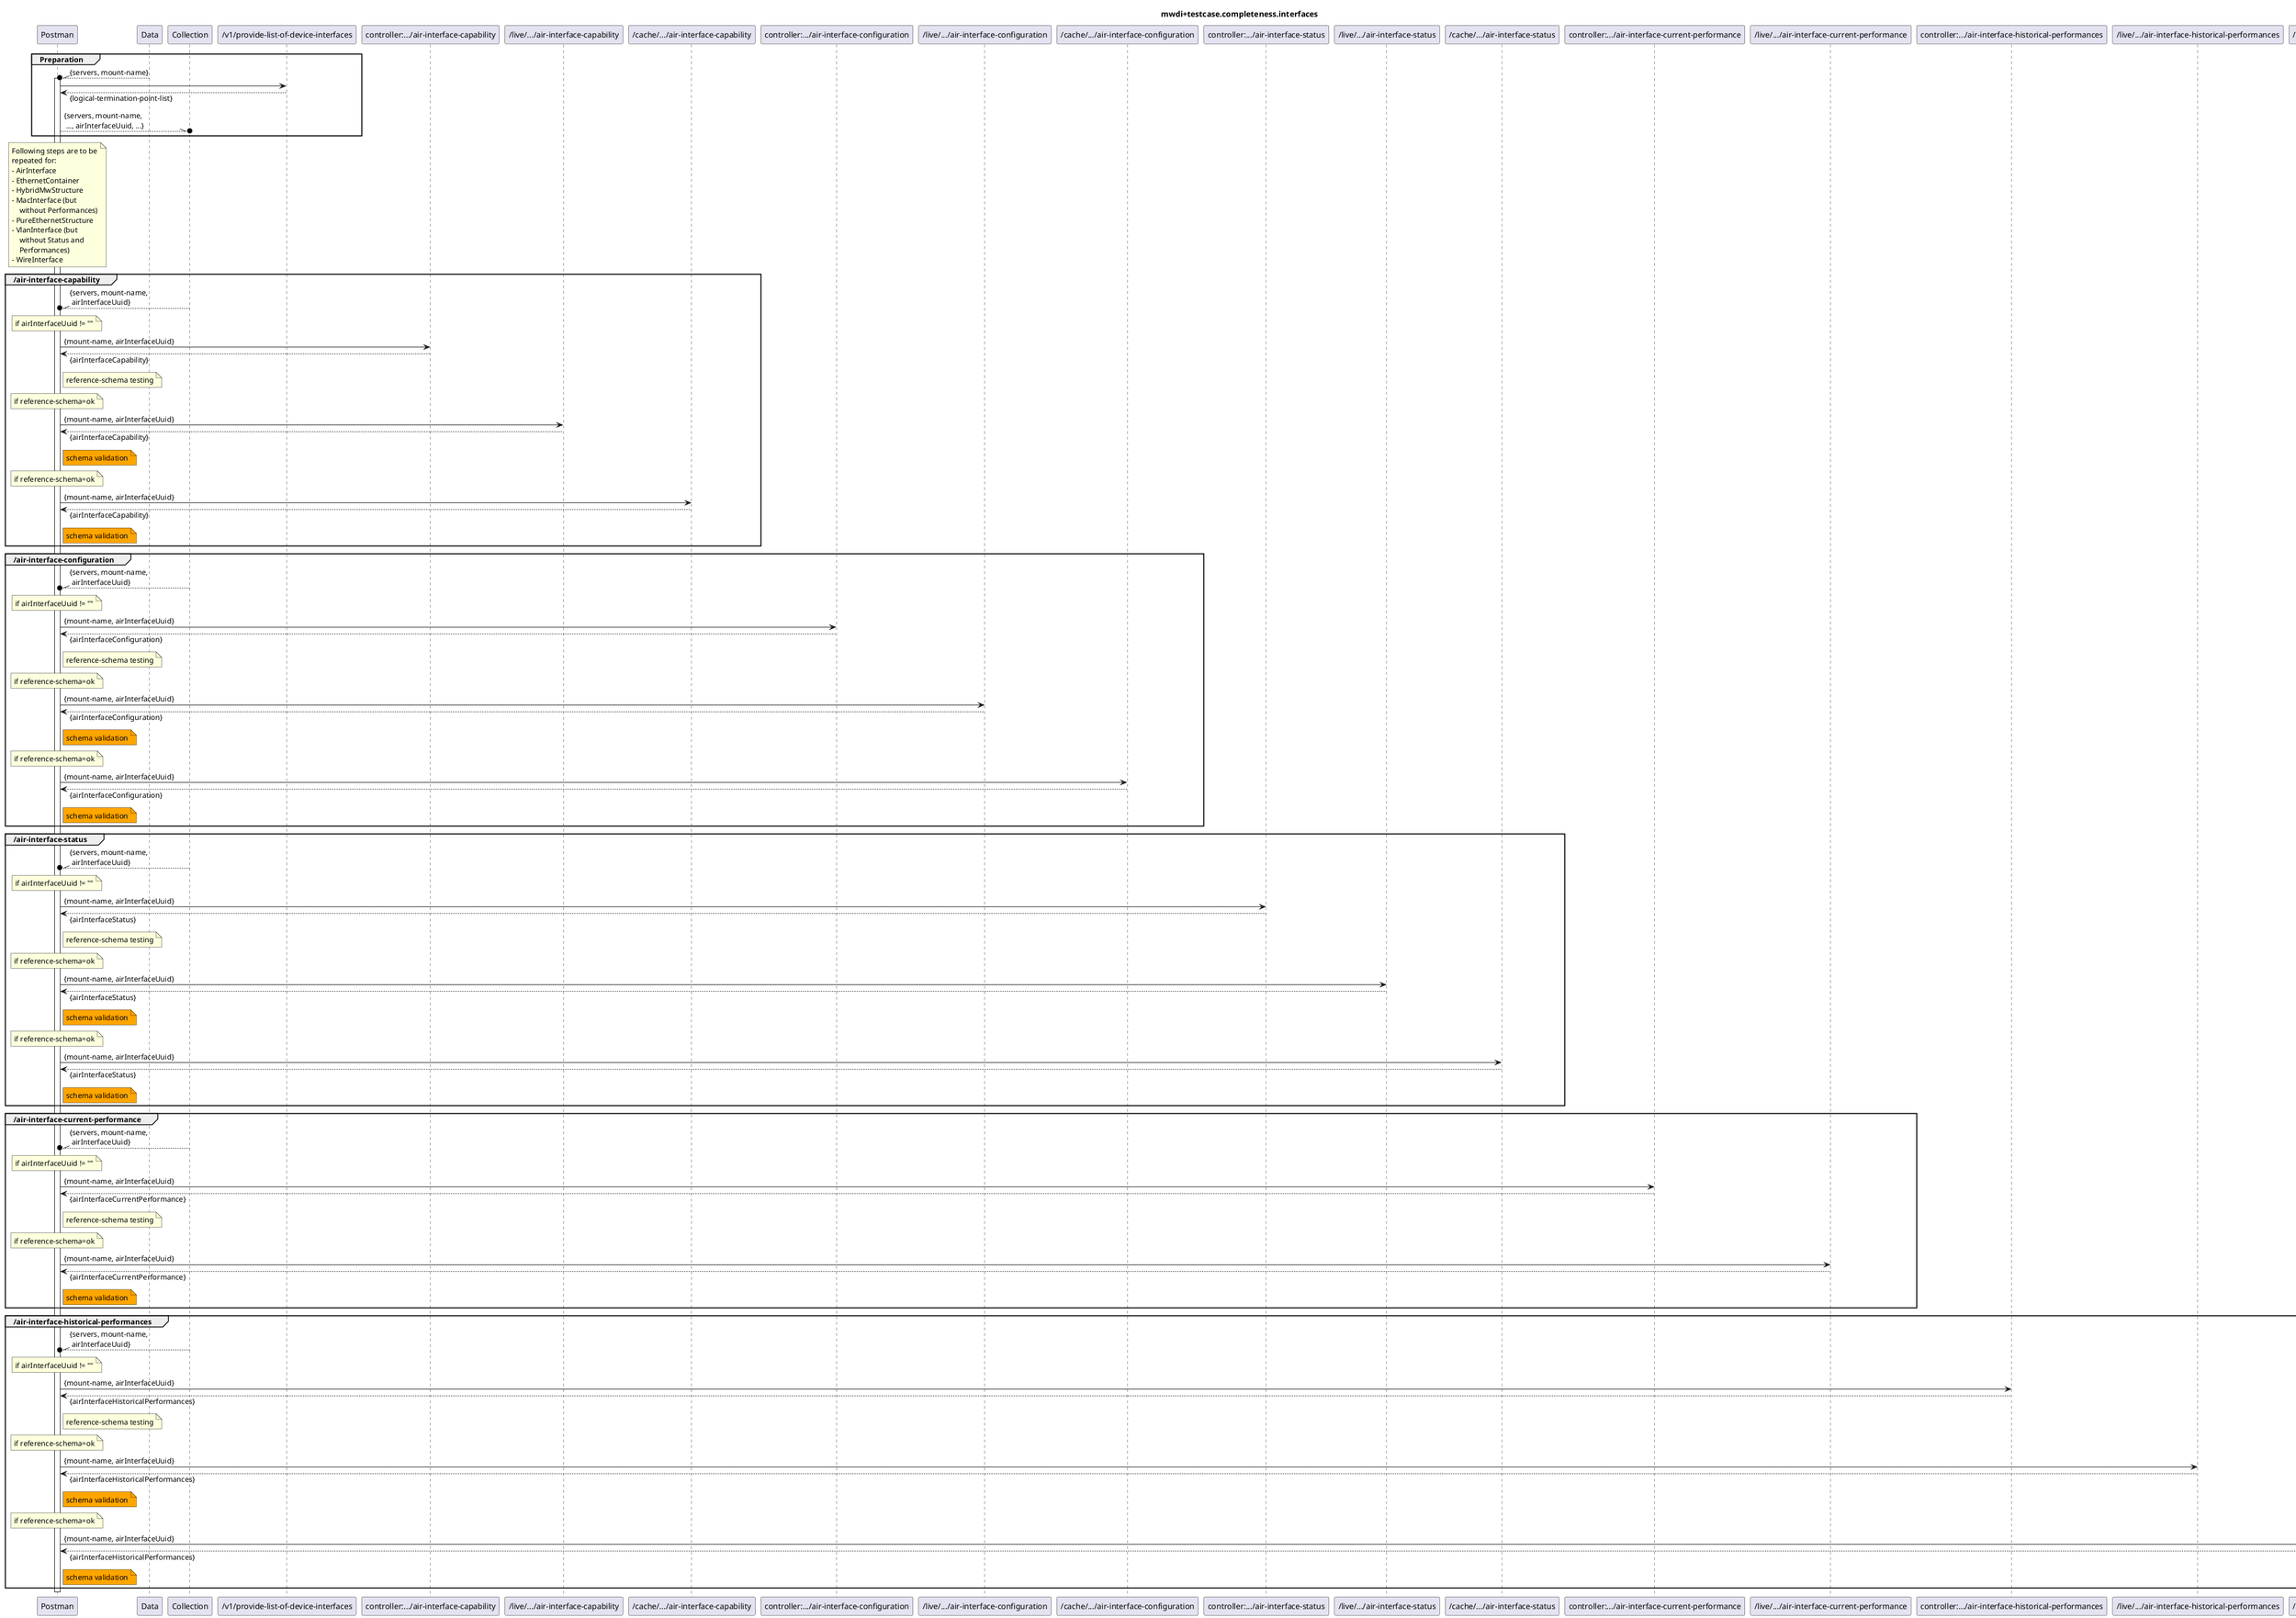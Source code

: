 @startuml mwdi+diagram.completeness.interfaces
skinparam responseMessageBelowArrow true

title
mwdi+testcase.completeness.interfaces
end title

participant "Postman" as Postman
participant "Data" as Data
participant "Collection" as Collection
participant "/v1/provide-list-of-device-interfaces" as PLODI

participant "controller:.../air-interface-capability" as coAICa
participant "/live/.../air-interface-capability" as lAICa
participant "/cache/.../air-interface-capability" as caAICa

participant "controller:.../air-interface-configuration" as coAICo
participant "/live/.../air-interface-configuration" as lAICo
participant "/cache/.../air-interface-configuration" as caAICo

participant "controller:.../air-interface-status" as coAIS
participant "/live/.../air-interface-status" as lAIS
participant "/cache/.../air-interface-status" as caAIS

participant "controller:.../air-interface-current-performance" as coAIcP
participant "/live/.../air-interface-current-performance" as lAIcP

participant "controller:.../air-interface-historical-performances" as coAIhP
participant "/live/.../air-interface-historical-performances" as lAIhP
participant "/cache/.../air-interface-historical-performances" as caAIhP

group Preparation
  Data --\\o Postman : {servers, mount-name}
  activate Postman
  Postman -> PLODI
  Postman <-- PLODI : {logical-termination-point-list}
  Postman --\\o Collection : {servers, mount-name,\n ..., airInterfaceUuid, ...}
end

note over Postman
  Following steps are to be
  repeated for:
  - AirInterface
  - EthernetContainer
  - HybridMwStructure
  - MacInterface (but
      without Performances)
  - PureEthernetStructure
  - VlanInterface (but
      without Status and
      Performances)
  - WireInterface
end note

group /air-interface-capability
  Collection --\\o Postman : {servers, mount-name,\n airInterfaceUuid}
  note over Postman
    if airInterfaceUuid != ""
  end note
  Postman -> coAICa : {mount-name, airInterfaceUuid}
  Postman <-- coAICa : {airInterfaceCapability}
  note right Postman
    reference-schema testing
  end note
  note over Postman
    if reference-schema=ok
  end note
  Postman -> lAICa : {mount-name, airInterfaceUuid}
  Postman <-- lAICa : {airInterfaceCapability}
  note right Postman #Orange
    schema validation
  end note
  note over Postman
    if reference-schema=ok
  end note
  Postman -> caAICa : {mount-name, airInterfaceUuid}
  Postman <-- caAICa : {airInterfaceCapability}
  note right Postman #Orange
    schema validation
  end note
end

group /air-interface-configuration
  Collection --\\o Postman : {servers, mount-name,\n airInterfaceUuid}
  note over Postman
    if airInterfaceUuid != ""
  end note
  Postman -> coAICo : {mount-name, airInterfaceUuid}
  Postman <-- coAICo : {airInterfaceConfiguration}
  note right Postman
    reference-schema testing
  end note
  note over Postman
    if reference-schema=ok
  end note
  Postman -> lAICo : {mount-name, airInterfaceUuid}
  Postman <-- lAICo : {airInterfaceConfiguration}
  note right Postman #Orange
    schema validation
  end note
  note over Postman
    if reference-schema=ok
  end note
  Postman -> caAICo : {mount-name, airInterfaceUuid}
  Postman <-- caAICo : {airInterfaceConfiguration}
  note right Postman #Orange
    schema validation
  end note
end

group /air-interface-status
  Collection --\\o Postman : {servers, mount-name,\n airInterfaceUuid}
  note over Postman
    if airInterfaceUuid != ""
  end note
  Postman -> coAIS : {mount-name, airInterfaceUuid}
  Postman <-- coAIS : {airInterfaceStatus}
  note right Postman
    reference-schema testing
  end note
  note over Postman
    if reference-schema=ok
  end note
  Postman -> lAIS : {mount-name, airInterfaceUuid}
  Postman <-- lAIS : {airInterfaceStatus}
  note right Postman #Orange
    schema validation
  end note
  note over Postman
    if reference-schema=ok
  end note
  Postman -> caAIS : {mount-name, airInterfaceUuid}
  Postman <-- caAIS : {airInterfaceStatus}
  note right Postman #Orange
    schema validation
  end note
end

group /air-interface-current-performance
  Collection --\\o Postman : {servers, mount-name,\n airInterfaceUuid}
  note over Postman
    if airInterfaceUuid != ""
  end note
  Postman -> coAIcP : {mount-name, airInterfaceUuid}
  Postman <-- coAIcP : {airInterfaceCurrentPerformance}
  note right Postman
    reference-schema testing
  end note
  note over Postman
    if reference-schema=ok
  end note
  Postman -> lAIcP : {mount-name, airInterfaceUuid}
  Postman <-- lAIcP : {airInterfaceCurrentPerformance}
  note right Postman #Orange
    schema validation
  end note
end

group /air-interface-historical-performances
  Collection --\\o Postman : {servers, mount-name,\n airInterfaceUuid}
  note over Postman
    if airInterfaceUuid != ""
  end note
  Postman -> coAIhP : {mount-name, airInterfaceUuid}
  Postman <-- coAIhP : {airInterfaceHistoricalPerformances}
  note right Postman
    reference-schema testing
  end note
  note over Postman
    if reference-schema=ok
  end note
  Postman -> lAIhP : {mount-name, airInterfaceUuid}
  Postman <-- lAIhP : {airInterfaceHistoricalPerformances}
  note right Postman #Orange
    schema validation
  end note
  note over Postman
    if reference-schema=ok
  end note
  Postman -> caAIhP : {mount-name, airInterfaceUuid}
  Postman <-- caAIhP : {airInterfaceHistoricalPerformances}
  note right Postman #Orange
    schema validation
  end note
end

deactivate Postman

@enduml
